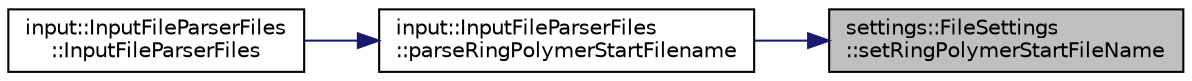 digraph "settings::FileSettings::setRingPolymerStartFileName"
{
 // LATEX_PDF_SIZE
  edge [fontname="Helvetica",fontsize="10",labelfontname="Helvetica",labelfontsize="10"];
  node [fontname="Helvetica",fontsize="10",shape=record];
  rankdir="RL";
  Node1 [label="settings::FileSettings\l::setRingPolymerStartFileName",height=0.2,width=0.4,color="black", fillcolor="grey75", style="filled", fontcolor="black",tooltip=" "];
  Node1 -> Node2 [dir="back",color="midnightblue",fontsize="10",style="solid",fontname="Helvetica"];
  Node2 [label="input::InputFileParserFiles\l::parseRingPolymerStartFilename",height=0.2,width=0.4,color="black", fillcolor="white", style="filled",URL="$classinput_1_1InputFileParserFiles.html#ada8d3bafed5627e6f9d5ac7c80a746ef",tooltip="parse ring polymer start file of simulation and set it in settings"];
  Node2 -> Node3 [dir="back",color="midnightblue",fontsize="10",style="solid",fontname="Helvetica"];
  Node3 [label="input::InputFileParserFiles\l::InputFileParserFiles",height=0.2,width=0.4,color="black", fillcolor="white", style="filled",URL="$classinput_1_1InputFileParserFiles.html#aade93b3f67cd0953400c4c09e3f2468c",tooltip="Construct a new Input File Parser Non Coulomb Type:: Input File Parser Non Coulomb Type object."];
}

